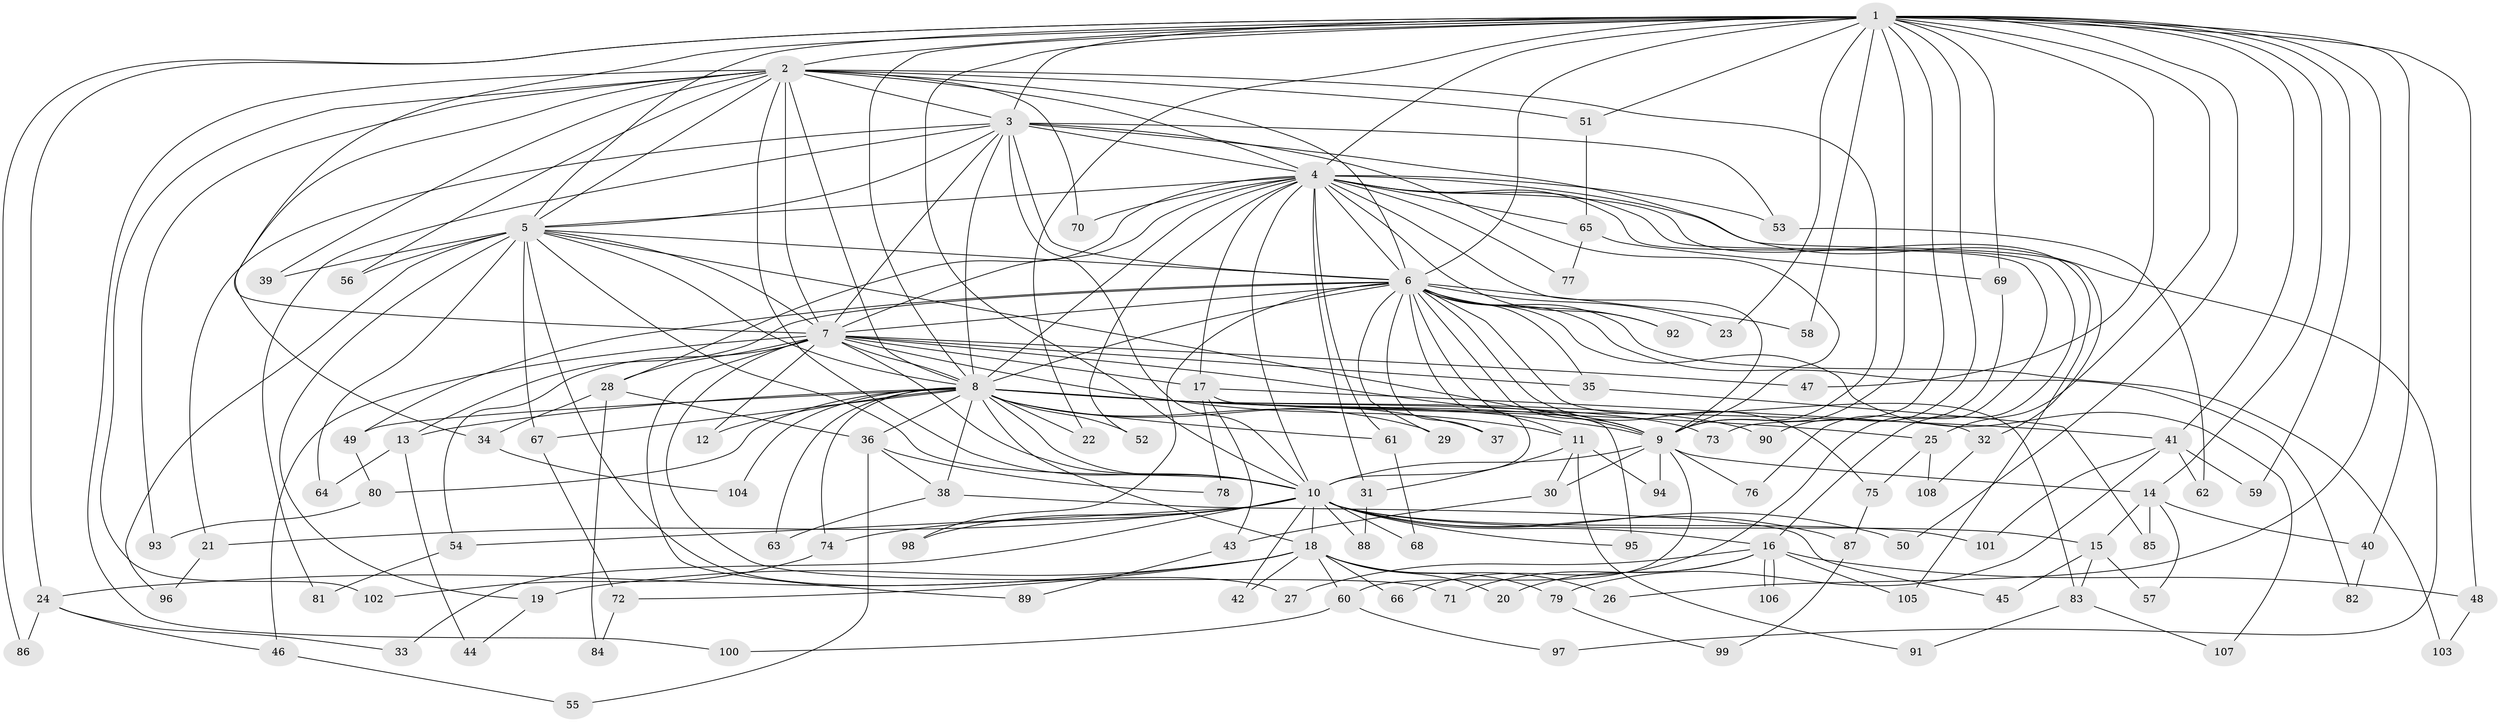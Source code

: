 // coarse degree distribution, {23: 0.037037037037037035, 14: 0.037037037037037035, 13: 0.018518518518518517, 22: 0.037037037037037035, 12: 0.018518518518518517, 17: 0.018518518518518517, 24: 0.018518518518518517, 6: 0.037037037037037035, 2: 0.35185185185185186, 4: 0.037037037037037035, 8: 0.018518518518518517, 11: 0.018518518518518517, 3: 0.3148148148148148, 5: 0.037037037037037035}
// Generated by graph-tools (version 1.1) at 2025/17/03/04/25 18:17:35]
// undirected, 108 vertices, 241 edges
graph export_dot {
graph [start="1"]
  node [color=gray90,style=filled];
  1;
  2;
  3;
  4;
  5;
  6;
  7;
  8;
  9;
  10;
  11;
  12;
  13;
  14;
  15;
  16;
  17;
  18;
  19;
  20;
  21;
  22;
  23;
  24;
  25;
  26;
  27;
  28;
  29;
  30;
  31;
  32;
  33;
  34;
  35;
  36;
  37;
  38;
  39;
  40;
  41;
  42;
  43;
  44;
  45;
  46;
  47;
  48;
  49;
  50;
  51;
  52;
  53;
  54;
  55;
  56;
  57;
  58;
  59;
  60;
  61;
  62;
  63;
  64;
  65;
  66;
  67;
  68;
  69;
  70;
  71;
  72;
  73;
  74;
  75;
  76;
  77;
  78;
  79;
  80;
  81;
  82;
  83;
  84;
  85;
  86;
  87;
  88;
  89;
  90;
  91;
  92;
  93;
  94;
  95;
  96;
  97;
  98;
  99;
  100;
  101;
  102;
  103;
  104;
  105;
  106;
  107;
  108;
  1 -- 2;
  1 -- 3;
  1 -- 4;
  1 -- 5;
  1 -- 6;
  1 -- 7;
  1 -- 8;
  1 -- 9;
  1 -- 10;
  1 -- 14;
  1 -- 22;
  1 -- 23;
  1 -- 24;
  1 -- 25;
  1 -- 26;
  1 -- 40;
  1 -- 41;
  1 -- 47;
  1 -- 48;
  1 -- 50;
  1 -- 51;
  1 -- 58;
  1 -- 59;
  1 -- 69;
  1 -- 73;
  1 -- 86;
  1 -- 90;
  2 -- 3;
  2 -- 4;
  2 -- 5;
  2 -- 6;
  2 -- 7;
  2 -- 8;
  2 -- 9;
  2 -- 10;
  2 -- 34;
  2 -- 39;
  2 -- 51;
  2 -- 56;
  2 -- 70;
  2 -- 93;
  2 -- 100;
  2 -- 102;
  3 -- 4;
  3 -- 5;
  3 -- 6;
  3 -- 7;
  3 -- 8;
  3 -- 9;
  3 -- 10;
  3 -- 21;
  3 -- 32;
  3 -- 53;
  3 -- 81;
  4 -- 5;
  4 -- 6;
  4 -- 7;
  4 -- 8;
  4 -- 9;
  4 -- 10;
  4 -- 16;
  4 -- 17;
  4 -- 28;
  4 -- 31;
  4 -- 52;
  4 -- 53;
  4 -- 61;
  4 -- 65;
  4 -- 66;
  4 -- 70;
  4 -- 77;
  4 -- 92;
  4 -- 97;
  4 -- 105;
  5 -- 6;
  5 -- 7;
  5 -- 8;
  5 -- 9;
  5 -- 10;
  5 -- 19;
  5 -- 27;
  5 -- 39;
  5 -- 56;
  5 -- 64;
  5 -- 67;
  5 -- 96;
  6 -- 7;
  6 -- 8;
  6 -- 9;
  6 -- 10;
  6 -- 11;
  6 -- 13;
  6 -- 23;
  6 -- 29;
  6 -- 35;
  6 -- 37;
  6 -- 49;
  6 -- 58;
  6 -- 75;
  6 -- 82;
  6 -- 83;
  6 -- 92;
  6 -- 98;
  6 -- 103;
  6 -- 107;
  7 -- 8;
  7 -- 9;
  7 -- 10;
  7 -- 11;
  7 -- 12;
  7 -- 17;
  7 -- 28;
  7 -- 35;
  7 -- 46;
  7 -- 47;
  7 -- 54;
  7 -- 71;
  7 -- 89;
  8 -- 9;
  8 -- 10;
  8 -- 12;
  8 -- 13;
  8 -- 18;
  8 -- 22;
  8 -- 25;
  8 -- 29;
  8 -- 36;
  8 -- 37;
  8 -- 38;
  8 -- 41;
  8 -- 49;
  8 -- 52;
  8 -- 61;
  8 -- 63;
  8 -- 67;
  8 -- 73;
  8 -- 74;
  8 -- 80;
  8 -- 90;
  8 -- 104;
  9 -- 10;
  9 -- 14;
  9 -- 30;
  9 -- 60;
  9 -- 76;
  9 -- 94;
  10 -- 15;
  10 -- 16;
  10 -- 18;
  10 -- 21;
  10 -- 33;
  10 -- 42;
  10 -- 50;
  10 -- 54;
  10 -- 68;
  10 -- 74;
  10 -- 87;
  10 -- 88;
  10 -- 95;
  10 -- 98;
  10 -- 101;
  11 -- 30;
  11 -- 31;
  11 -- 91;
  11 -- 94;
  13 -- 44;
  13 -- 64;
  14 -- 15;
  14 -- 40;
  14 -- 57;
  14 -- 85;
  15 -- 45;
  15 -- 57;
  15 -- 83;
  16 -- 20;
  16 -- 27;
  16 -- 48;
  16 -- 71;
  16 -- 105;
  16 -- 106;
  16 -- 106;
  17 -- 32;
  17 -- 43;
  17 -- 78;
  17 -- 95;
  18 -- 19;
  18 -- 20;
  18 -- 24;
  18 -- 26;
  18 -- 42;
  18 -- 60;
  18 -- 66;
  18 -- 72;
  18 -- 79;
  19 -- 44;
  21 -- 96;
  24 -- 33;
  24 -- 46;
  24 -- 86;
  25 -- 75;
  25 -- 108;
  28 -- 34;
  28 -- 36;
  28 -- 84;
  30 -- 43;
  31 -- 88;
  32 -- 108;
  34 -- 104;
  35 -- 85;
  36 -- 38;
  36 -- 55;
  36 -- 78;
  38 -- 45;
  38 -- 63;
  40 -- 82;
  41 -- 59;
  41 -- 62;
  41 -- 79;
  41 -- 101;
  43 -- 89;
  46 -- 55;
  48 -- 103;
  49 -- 80;
  51 -- 65;
  53 -- 62;
  54 -- 81;
  60 -- 97;
  60 -- 100;
  61 -- 68;
  65 -- 69;
  65 -- 77;
  67 -- 72;
  69 -- 76;
  72 -- 84;
  74 -- 102;
  75 -- 87;
  79 -- 99;
  80 -- 93;
  83 -- 91;
  83 -- 107;
  87 -- 99;
}
